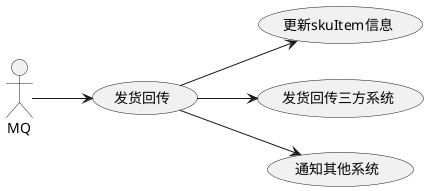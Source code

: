 @startuml
'https://plantuml.com/use-case-diagram
left to right direction

(发货回传) as (ShippingCallback)

MQ --> (ShippingCallback)

ShippingCallback -->(更新skuItem信息)
ShippingCallback -->(发货回传三方系统)
ShippingCallback -->(通知其他系统)
@enduml